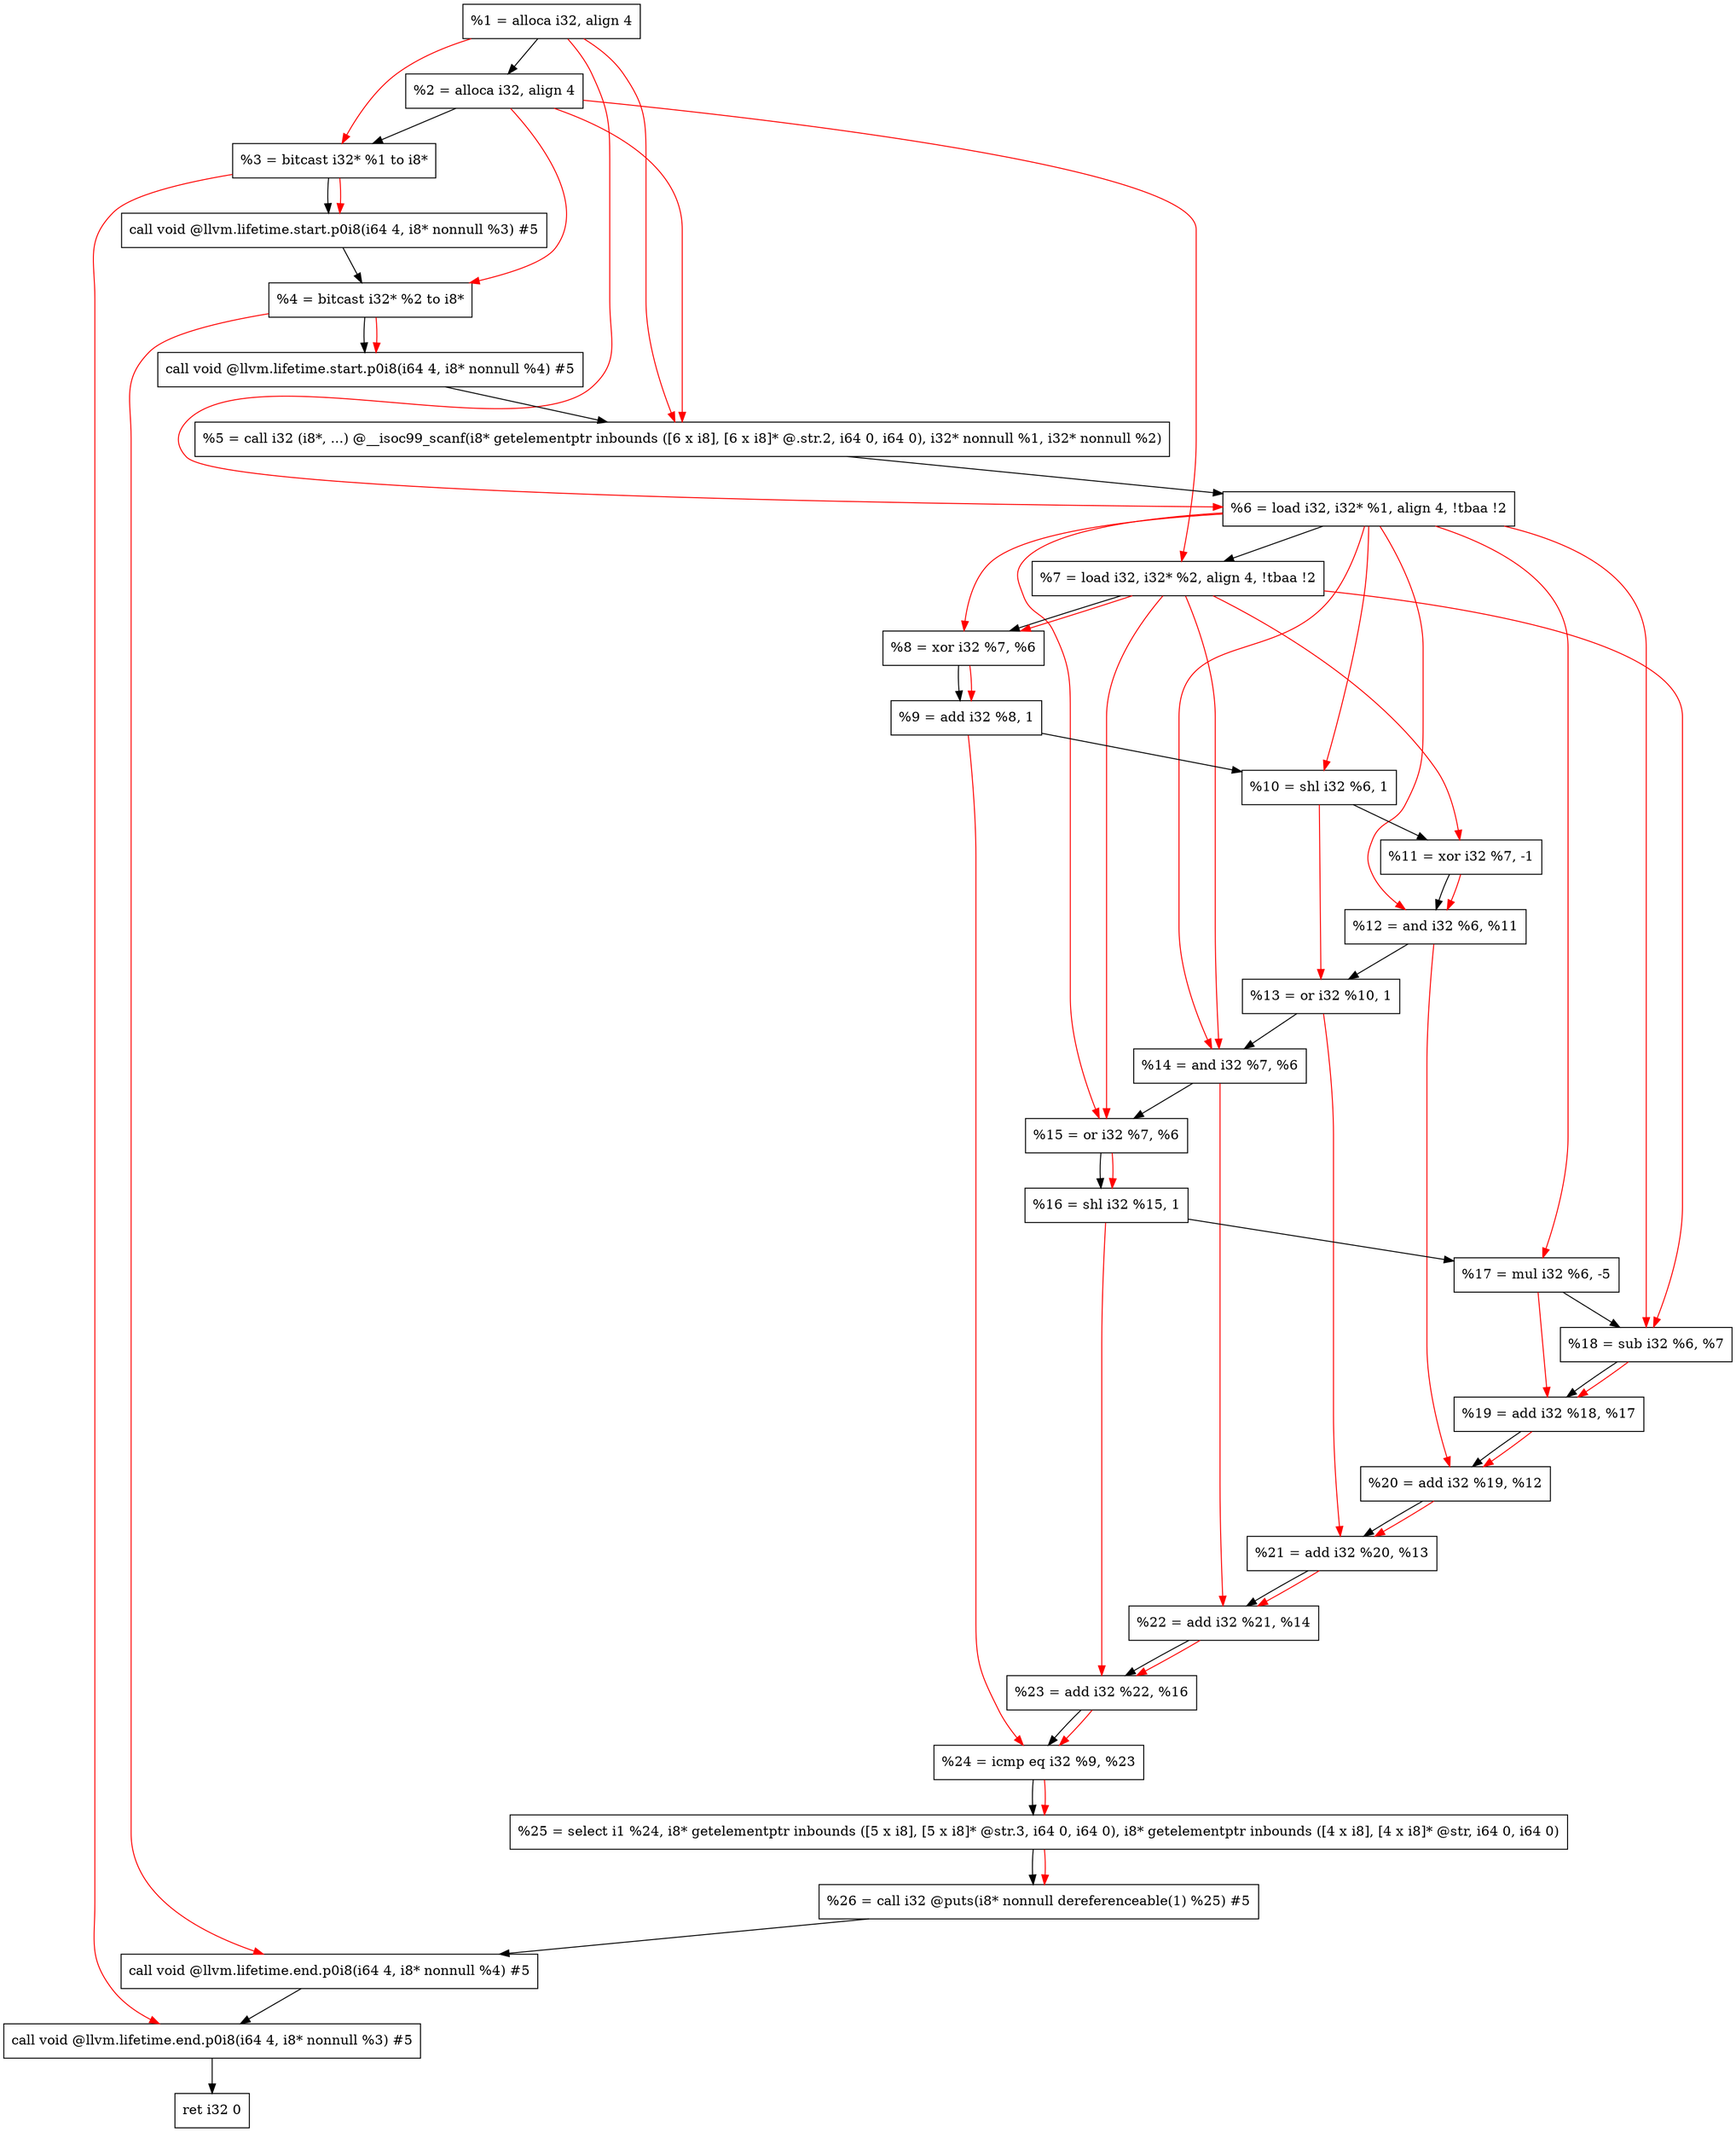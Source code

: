 digraph "DFG for'main' function" {
	Node0x20b2868[shape=record, label="  %1 = alloca i32, align 4"];
	Node0x20b28e8[shape=record, label="  %2 = alloca i32, align 4"];
	Node0x20b2978[shape=record, label="  %3 = bitcast i32* %1 to i8*"];
	Node0x20b2dd8[shape=record, label="  call void @llvm.lifetime.start.p0i8(i64 4, i8* nonnull %3) #5"];
	Node0x20b2eb8[shape=record, label="  %4 = bitcast i32* %2 to i8*"];
	Node0x20b2fd8[shape=record, label="  call void @llvm.lifetime.start.p0i8(i64 4, i8* nonnull %4) #5"];
	Node0x20b3210[shape=record, label="  %5 = call i32 (i8*, ...) @__isoc99_scanf(i8* getelementptr inbounds ([6 x i8], [6 x i8]* @.str.2, i64 0, i64 0), i32* nonnull %1, i32* nonnull %2)"];
	Node0x20b32c8[shape=record, label="  %6 = load i32, i32* %1, align 4, !tbaa !2"];
	Node0x20b4238[shape=record, label="  %7 = load i32, i32* %2, align 4, !tbaa !2"];
	Node0x20b48c0[shape=record, label="  %8 = xor i32 %7, %6"];
	Node0x20b4930[shape=record, label="  %9 = add i32 %8, 1"];
	Node0x20b49a0[shape=record, label="  %10 = shl i32 %6, 1"];
	Node0x20b4a10[shape=record, label="  %11 = xor i32 %7, -1"];
	Node0x20b4a80[shape=record, label="  %12 = and i32 %6, %11"];
	Node0x20b4af0[shape=record, label="  %13 = or i32 %10, 1"];
	Node0x20b4b60[shape=record, label="  %14 = and i32 %7, %6"];
	Node0x20b4bd0[shape=record, label="  %15 = or i32 %7, %6"];
	Node0x20b4c40[shape=record, label="  %16 = shl i32 %15, 1"];
	Node0x20b4cb0[shape=record, label="  %17 = mul i32 %6, -5"];
	Node0x20b4d20[shape=record, label="  %18 = sub i32 %6, %7"];
	Node0x20b4d90[shape=record, label="  %19 = add i32 %18, %17"];
	Node0x20b4e00[shape=record, label="  %20 = add i32 %19, %12"];
	Node0x20b4e70[shape=record, label="  %21 = add i32 %20, %13"];
	Node0x20b4ee0[shape=record, label="  %22 = add i32 %21, %14"];
	Node0x20b4f50[shape=record, label="  %23 = add i32 %22, %16"];
	Node0x20b4fc0[shape=record, label="  %24 = icmp eq i32 %9, %23"];
	Node0x20539d8[shape=record, label="  %25 = select i1 %24, i8* getelementptr inbounds ([5 x i8], [5 x i8]* @str.3, i64 0, i64 0), i8* getelementptr inbounds ([4 x i8], [4 x i8]* @str, i64 0, i64 0)"];
	Node0x20b5050[shape=record, label="  %26 = call i32 @puts(i8* nonnull dereferenceable(1) %25) #5"];
	Node0x20b52a8[shape=record, label="  call void @llvm.lifetime.end.p0i8(i64 4, i8* nonnull %4) #5"];
	Node0x20b5408[shape=record, label="  call void @llvm.lifetime.end.p0i8(i64 4, i8* nonnull %3) #5"];
	Node0x20b54c8[shape=record, label="  ret i32 0"];
	Node0x20b2868 -> Node0x20b28e8;
	Node0x20b28e8 -> Node0x20b2978;
	Node0x20b2978 -> Node0x20b2dd8;
	Node0x20b2dd8 -> Node0x20b2eb8;
	Node0x20b2eb8 -> Node0x20b2fd8;
	Node0x20b2fd8 -> Node0x20b3210;
	Node0x20b3210 -> Node0x20b32c8;
	Node0x20b32c8 -> Node0x20b4238;
	Node0x20b4238 -> Node0x20b48c0;
	Node0x20b48c0 -> Node0x20b4930;
	Node0x20b4930 -> Node0x20b49a0;
	Node0x20b49a0 -> Node0x20b4a10;
	Node0x20b4a10 -> Node0x20b4a80;
	Node0x20b4a80 -> Node0x20b4af0;
	Node0x20b4af0 -> Node0x20b4b60;
	Node0x20b4b60 -> Node0x20b4bd0;
	Node0x20b4bd0 -> Node0x20b4c40;
	Node0x20b4c40 -> Node0x20b4cb0;
	Node0x20b4cb0 -> Node0x20b4d20;
	Node0x20b4d20 -> Node0x20b4d90;
	Node0x20b4d90 -> Node0x20b4e00;
	Node0x20b4e00 -> Node0x20b4e70;
	Node0x20b4e70 -> Node0x20b4ee0;
	Node0x20b4ee0 -> Node0x20b4f50;
	Node0x20b4f50 -> Node0x20b4fc0;
	Node0x20b4fc0 -> Node0x20539d8;
	Node0x20539d8 -> Node0x20b5050;
	Node0x20b5050 -> Node0x20b52a8;
	Node0x20b52a8 -> Node0x20b5408;
	Node0x20b5408 -> Node0x20b54c8;
edge [color=red]
	Node0x20b2868 -> Node0x20b2978;
	Node0x20b2978 -> Node0x20b2dd8;
	Node0x20b28e8 -> Node0x20b2eb8;
	Node0x20b2eb8 -> Node0x20b2fd8;
	Node0x20b2868 -> Node0x20b3210;
	Node0x20b28e8 -> Node0x20b3210;
	Node0x20b2868 -> Node0x20b32c8;
	Node0x20b28e8 -> Node0x20b4238;
	Node0x20b4238 -> Node0x20b48c0;
	Node0x20b32c8 -> Node0x20b48c0;
	Node0x20b48c0 -> Node0x20b4930;
	Node0x20b32c8 -> Node0x20b49a0;
	Node0x20b4238 -> Node0x20b4a10;
	Node0x20b32c8 -> Node0x20b4a80;
	Node0x20b4a10 -> Node0x20b4a80;
	Node0x20b49a0 -> Node0x20b4af0;
	Node0x20b4238 -> Node0x20b4b60;
	Node0x20b32c8 -> Node0x20b4b60;
	Node0x20b4238 -> Node0x20b4bd0;
	Node0x20b32c8 -> Node0x20b4bd0;
	Node0x20b4bd0 -> Node0x20b4c40;
	Node0x20b32c8 -> Node0x20b4cb0;
	Node0x20b32c8 -> Node0x20b4d20;
	Node0x20b4238 -> Node0x20b4d20;
	Node0x20b4d20 -> Node0x20b4d90;
	Node0x20b4cb0 -> Node0x20b4d90;
	Node0x20b4d90 -> Node0x20b4e00;
	Node0x20b4a80 -> Node0x20b4e00;
	Node0x20b4e00 -> Node0x20b4e70;
	Node0x20b4af0 -> Node0x20b4e70;
	Node0x20b4e70 -> Node0x20b4ee0;
	Node0x20b4b60 -> Node0x20b4ee0;
	Node0x20b4ee0 -> Node0x20b4f50;
	Node0x20b4c40 -> Node0x20b4f50;
	Node0x20b4930 -> Node0x20b4fc0;
	Node0x20b4f50 -> Node0x20b4fc0;
	Node0x20b4fc0 -> Node0x20539d8;
	Node0x20539d8 -> Node0x20b5050;
	Node0x20b2eb8 -> Node0x20b52a8;
	Node0x20b2978 -> Node0x20b5408;
}
